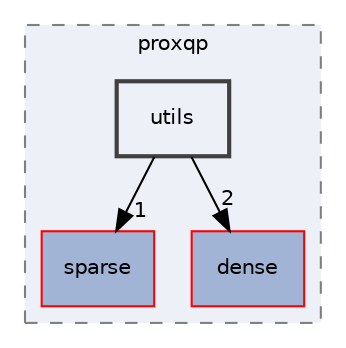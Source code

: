 digraph "include/proxsuite/proxqp/utils"
{
 // LATEX_PDF_SIZE
  bgcolor="transparent";
  edge [fontname="Helvetica",fontsize="10",labelfontname="Helvetica",labelfontsize="10"];
  node [fontname="Helvetica",fontsize="10",shape=record];
  compound=true
  subgraph clusterdir_01caf7e9e8b3e7ed928385229a2afbb9 {
    graph [ bgcolor="#edf0f7", pencolor="grey50", style="filled,dashed,", label="proxqp", fontname="Helvetica", fontsize="10", URL="dir_01caf7e9e8b3e7ed928385229a2afbb9.html"]
  dir_1705c7da2126935c41561a728c3333cc [shape=box, label="sparse", style="filled,", fillcolor="#a2b4d6", color="red", URL="dir_1705c7da2126935c41561a728c3333cc.html"];
  dir_35fc67a0d6ba4213a0c30d725ba6d4d5 [shape=box, label="dense", style="filled,", fillcolor="#a2b4d6", color="red", URL="dir_35fc67a0d6ba4213a0c30d725ba6d4d5.html"];
  dir_20facd4f77d2dec2662dab4b835c14f3 [shape=box, label="utils", style="filled,bold,", fillcolor="#edf0f7", color="grey25", URL="dir_20facd4f77d2dec2662dab4b835c14f3.html"];
  }
  dir_20facd4f77d2dec2662dab4b835c14f3->dir_1705c7da2126935c41561a728c3333cc [headlabel="1", labeldistance=1.5 headhref="dir_000018_000015.html"];
  dir_20facd4f77d2dec2662dab4b835c14f3->dir_35fc67a0d6ba4213a0c30d725ba6d4d5 [headlabel="2", labeldistance=1.5 headhref="dir_000018_000002.html"];
}
